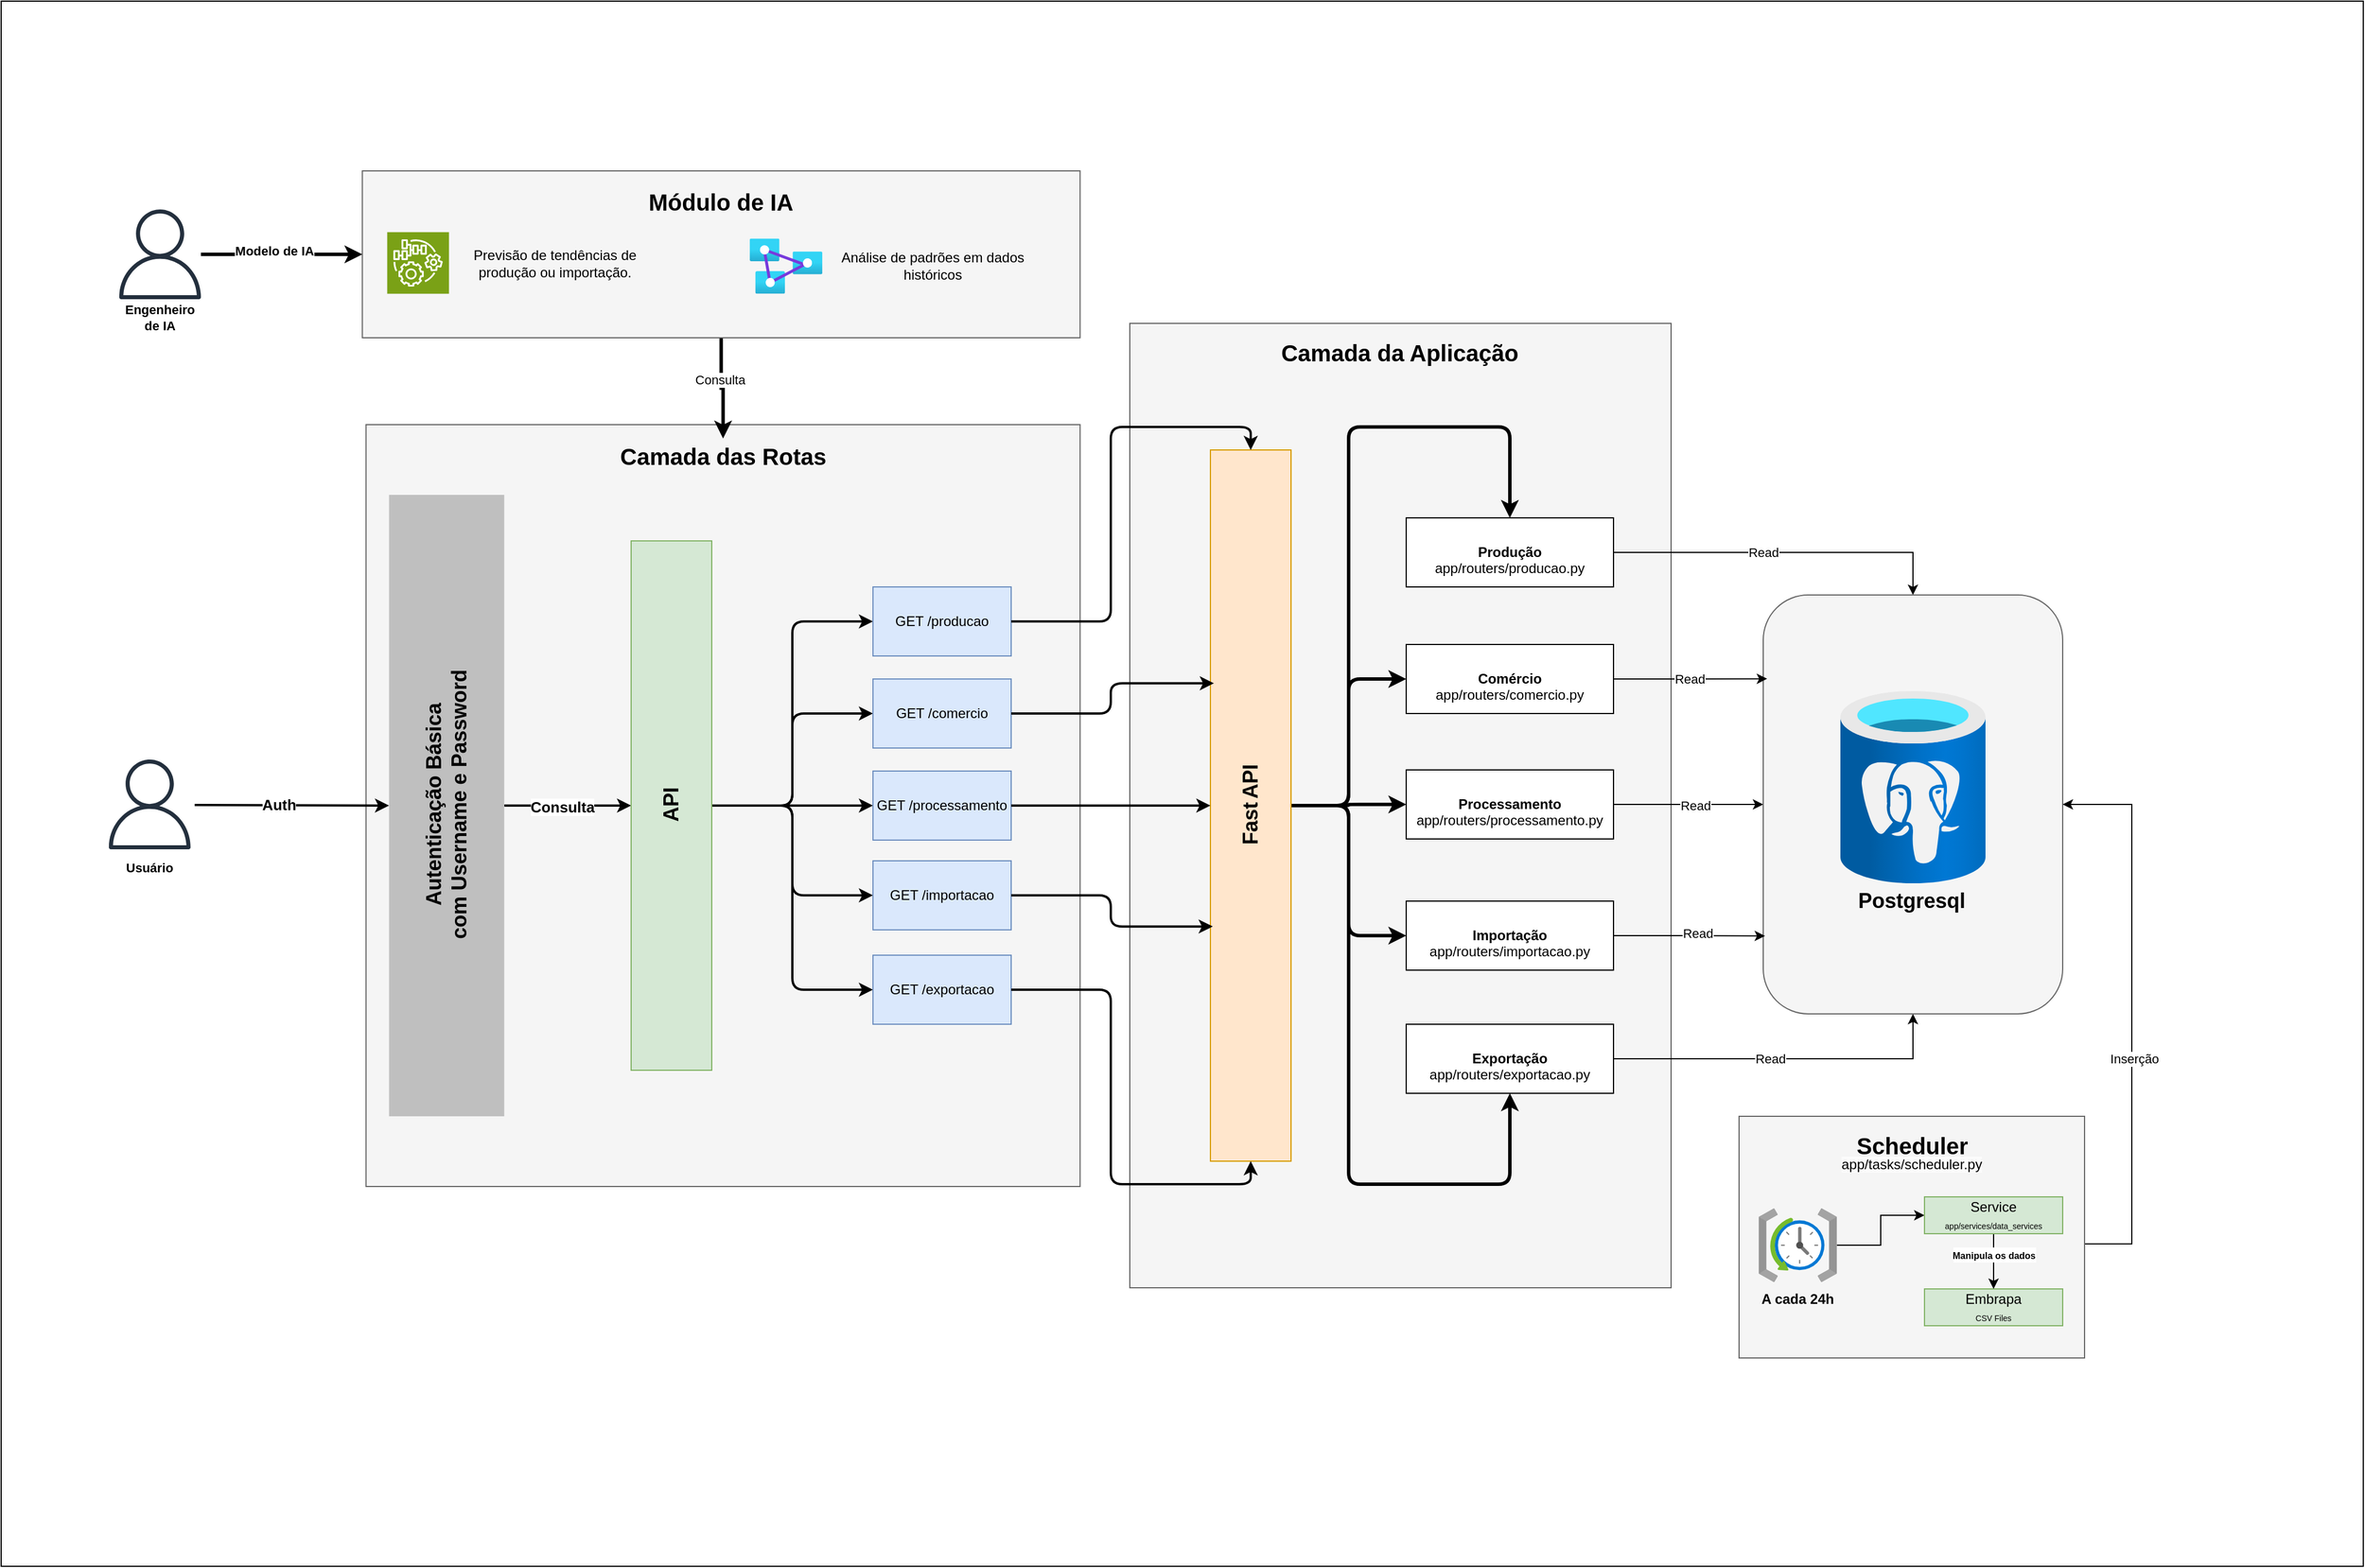 <mxfile version="26.0.5">
  <diagram name="Página-1" id="JmScz9D42qG63NmWfpSs">
    <mxGraphModel dx="3217" dy="2456" grid="1" gridSize="10" guides="1" tooltips="1" connect="1" arrows="1" fold="1" page="1" pageScale="1" pageWidth="827" pageHeight="1169" math="0" shadow="0">
      <root>
        <mxCell id="0" />
        <mxCell id="1" parent="0" />
        <mxCell id="EYt-4aY_usFX-jZj1nNx-149" value="" style="rounded=0;whiteSpace=wrap;html=1;" parent="1" vertex="1">
          <mxGeometry x="-50" y="-380" width="2051" height="1360" as="geometry" />
        </mxCell>
        <mxCell id="EYt-4aY_usFX-jZj1nNx-17" value="" style="rounded=0;whiteSpace=wrap;html=1;fillColor=#f5f5f5;strokeColor=#666666;fontColor=#333333;" parent="1" vertex="1">
          <mxGeometry x="266.81" y="-12" width="620" height="662" as="geometry" />
        </mxCell>
        <mxCell id="EYt-4aY_usFX-jZj1nNx-2" value="" style="sketch=0;outlineConnect=0;fontColor=#232F3E;gradientColor=none;fillColor=#232F3D;strokeColor=none;dashed=0;verticalLabelPosition=bottom;verticalAlign=top;align=center;html=1;fontSize=12;fontStyle=0;aspect=fixed;pointerEvents=1;shape=mxgraph.aws4.user;" parent="1" vertex="1">
          <mxGeometry x="40" y="279" width="78" height="78" as="geometry" />
        </mxCell>
        <mxCell id="EYt-4aY_usFX-jZj1nNx-3" value="Usuário" style="text;html=1;align=center;verticalAlign=middle;whiteSpace=wrap;rounded=0;fontStyle=1;fontSize=11;" parent="1" vertex="1">
          <mxGeometry x="49" y="358" width="60" height="30" as="geometry" />
        </mxCell>
        <mxCell id="EYt-4aY_usFX-jZj1nNx-40" style="edgeStyle=orthogonalEdgeStyle;rounded=0;orthogonalLoop=1;jettySize=auto;html=1;entryX=1;entryY=0.5;entryDx=0;entryDy=0;fontSize=11;strokeWidth=2;" parent="1" source="EYt-4aY_usFX-jZj1nNx-35" target="EYt-4aY_usFX-jZj1nNx-12" edge="1">
          <mxGeometry relative="1" as="geometry" />
        </mxCell>
        <mxCell id="EYt-4aY_usFX-jZj1nNx-47" value="&lt;font style=&quot;font-size: 13px;&quot;&gt;Consulta&lt;/font&gt;" style="edgeLabel;html=1;align=center;verticalAlign=middle;resizable=0;points=[];fontStyle=1" parent="EYt-4aY_usFX-jZj1nNx-40" vertex="1" connectable="0">
          <mxGeometry x="-0.101" y="-1" relative="1" as="geometry">
            <mxPoint as="offset" />
          </mxGeometry>
        </mxCell>
        <mxCell id="EYt-4aY_usFX-jZj1nNx-35" value="" style="rounded=0;whiteSpace=wrap;html=1;fillColor=#BFBFBF;strokeColor=none;fontColor=#333333;fillStyle=auto;" parent="1" vertex="1">
          <mxGeometry x="286.81" y="49" width="100" height="540" as="geometry" />
        </mxCell>
        <mxCell id="EYt-4aY_usFX-jZj1nNx-7" value="" style="endArrow=classic;html=1;rounded=0;strokeWidth=2;entryX=0;entryY=0.5;entryDx=0;entryDy=0;" parent="1" target="EYt-4aY_usFX-jZj1nNx-35" edge="1">
          <mxGeometry width="50" height="50" relative="1" as="geometry">
            <mxPoint x="118" y="318.5" as="sourcePoint" />
            <mxPoint x="260" y="319" as="targetPoint" />
          </mxGeometry>
        </mxCell>
        <mxCell id="EYt-4aY_usFX-jZj1nNx-8" value="Auth" style="edgeLabel;html=1;align=center;verticalAlign=middle;resizable=0;points=[];fontSize=13;fontStyle=1" parent="EYt-4aY_usFX-jZj1nNx-7" vertex="1" connectable="0">
          <mxGeometry x="-0.12" relative="1" as="geometry">
            <mxPoint x="-2" y="-1" as="offset" />
          </mxGeometry>
        </mxCell>
        <mxCell id="EYt-4aY_usFX-jZj1nNx-41" style="edgeStyle=orthogonalEdgeStyle;rounded=1;orthogonalLoop=1;jettySize=auto;html=1;strokeWidth=2;curved=0;" parent="1" source="EYt-4aY_usFX-jZj1nNx-12" target="EYt-4aY_usFX-jZj1nNx-18" edge="1">
          <mxGeometry relative="1" as="geometry" />
        </mxCell>
        <mxCell id="EYt-4aY_usFX-jZj1nNx-42" style="edgeStyle=orthogonalEdgeStyle;rounded=1;orthogonalLoop=1;jettySize=auto;html=1;entryX=0;entryY=0.5;entryDx=0;entryDy=0;strokeWidth=2;curved=0;" parent="1" source="EYt-4aY_usFX-jZj1nNx-12" target="EYt-4aY_usFX-jZj1nNx-19" edge="1">
          <mxGeometry relative="1" as="geometry" />
        </mxCell>
        <mxCell id="EYt-4aY_usFX-jZj1nNx-43" style="edgeStyle=orthogonalEdgeStyle;rounded=1;orthogonalLoop=1;jettySize=auto;html=1;exitX=0;exitY=0.5;exitDx=0;exitDy=0;strokeWidth=2;curved=0;" parent="1" source="EYt-4aY_usFX-jZj1nNx-12" target="EYt-4aY_usFX-jZj1nNx-20" edge="1">
          <mxGeometry relative="1" as="geometry" />
        </mxCell>
        <mxCell id="EYt-4aY_usFX-jZj1nNx-44" style="edgeStyle=orthogonalEdgeStyle;rounded=1;orthogonalLoop=1;jettySize=auto;html=1;strokeWidth=2;curved=0;" parent="1" source="EYt-4aY_usFX-jZj1nNx-12" target="EYt-4aY_usFX-jZj1nNx-21" edge="1">
          <mxGeometry relative="1" as="geometry" />
        </mxCell>
        <mxCell id="EYt-4aY_usFX-jZj1nNx-45" style="edgeStyle=orthogonalEdgeStyle;rounded=1;orthogonalLoop=1;jettySize=auto;html=1;strokeWidth=2;curved=0;" parent="1" source="EYt-4aY_usFX-jZj1nNx-12" target="EYt-4aY_usFX-jZj1nNx-22" edge="1">
          <mxGeometry relative="1" as="geometry" />
        </mxCell>
        <mxCell id="EYt-4aY_usFX-jZj1nNx-12" value="&lt;h2&gt;&lt;br&gt;&lt;/h2&gt;" style="rounded=0;whiteSpace=wrap;html=1;fillColor=#d5e8d4;strokeColor=#82b366;direction=west;" parent="1" vertex="1">
          <mxGeometry x="497" y="89" width="70" height="460" as="geometry" />
        </mxCell>
        <mxCell id="EYt-4aY_usFX-jZj1nNx-15" value="&lt;h2&gt;API&lt;/h2&gt;" style="text;html=1;align=center;verticalAlign=middle;whiteSpace=wrap;rounded=0;rotation=270;" parent="1" vertex="1">
          <mxGeometry x="502" y="303" width="60" height="30" as="geometry" />
        </mxCell>
        <mxCell id="EYt-4aY_usFX-jZj1nNx-18" value="GET /producao" style="rounded=0;whiteSpace=wrap;html=1;fillColor=#dae8fc;strokeColor=#6c8ebf;" parent="1" vertex="1">
          <mxGeometry x="707" y="129" width="120" height="60" as="geometry" />
        </mxCell>
        <mxCell id="EYt-4aY_usFX-jZj1nNx-19" value="GET /comercio" style="rounded=0;whiteSpace=wrap;html=1;fillColor=#dae8fc;strokeColor=#6c8ebf;" parent="1" vertex="1">
          <mxGeometry x="707" y="209" width="120" height="60" as="geometry" />
        </mxCell>
        <mxCell id="EYt-4aY_usFX-jZj1nNx-20" value="GET /processamento" style="rounded=0;whiteSpace=wrap;html=1;fillColor=#dae8fc;strokeColor=#6c8ebf;" parent="1" vertex="1">
          <mxGeometry x="707" y="289" width="120" height="60" as="geometry" />
        </mxCell>
        <mxCell id="EYt-4aY_usFX-jZj1nNx-21" value="GET /importacao" style="rounded=0;whiteSpace=wrap;html=1;fillColor=#dae8fc;strokeColor=#6c8ebf;" parent="1" vertex="1">
          <mxGeometry x="707" y="367" width="120" height="60" as="geometry" />
        </mxCell>
        <mxCell id="EYt-4aY_usFX-jZj1nNx-22" value="GET /exportacao" style="rounded=0;whiteSpace=wrap;html=1;fillColor=#dae8fc;strokeColor=#6c8ebf;" parent="1" vertex="1">
          <mxGeometry x="707" y="449" width="120" height="60" as="geometry" />
        </mxCell>
        <mxCell id="EYt-4aY_usFX-jZj1nNx-36" value="&lt;h2&gt;Autenticação Básica&lt;br&gt;com Username e Password&lt;/h2&gt;" style="text;html=1;align=center;verticalAlign=middle;whiteSpace=wrap;rounded=0;rotation=270;fontSize=12;fontStyle=1;fontFamily=Helvetica;" parent="1" vertex="1">
          <mxGeometry x="200" y="299.78" width="273.63" height="36.44" as="geometry" />
        </mxCell>
        <mxCell id="EYt-4aY_usFX-jZj1nNx-46" value="&lt;h1&gt;&lt;font style=&quot;font-size: 20px;&quot;&gt;Camada das Rotas&lt;/font&gt;&lt;/h1&gt;" style="text;html=1;align=center;verticalAlign=middle;whiteSpace=wrap;rounded=0;" parent="1" vertex="1">
          <mxGeometry x="482.77" width="188.09" height="30" as="geometry" />
        </mxCell>
        <mxCell id="EYt-4aY_usFX-jZj1nNx-68" value="" style="rounded=0;whiteSpace=wrap;html=1;fillColor=#f5f5f5;fontColor=#333333;strokeColor=#666666;" parent="1" vertex="1">
          <mxGeometry x="930" y="-100" width="470" height="838" as="geometry" />
        </mxCell>
        <mxCell id="EYt-4aY_usFX-jZj1nNx-99" style="edgeStyle=orthogonalEdgeStyle;rounded=1;orthogonalLoop=1;jettySize=auto;html=1;curved=0;strokeWidth=3;" parent="1" source="EYt-4aY_usFX-jZj1nNx-70" target="EYt-4aY_usFX-jZj1nNx-90" edge="1">
          <mxGeometry relative="1" as="geometry" />
        </mxCell>
        <mxCell id="EYt-4aY_usFX-jZj1nNx-100" style="edgeStyle=orthogonalEdgeStyle;rounded=1;orthogonalLoop=1;jettySize=auto;html=1;curved=0;strokeWidth=3;" parent="1" source="EYt-4aY_usFX-jZj1nNx-70" target="EYt-4aY_usFX-jZj1nNx-94" edge="1">
          <mxGeometry relative="1" as="geometry" />
        </mxCell>
        <mxCell id="EYt-4aY_usFX-jZj1nNx-101" style="edgeStyle=orthogonalEdgeStyle;rounded=1;orthogonalLoop=1;jettySize=auto;html=1;entryX=0.5;entryY=0;entryDx=0;entryDy=0;curved=0;strokeWidth=3;" parent="1" source="EYt-4aY_usFX-jZj1nNx-70" target="EYt-4aY_usFX-jZj1nNx-83" edge="1">
          <mxGeometry relative="1" as="geometry" />
        </mxCell>
        <mxCell id="EYt-4aY_usFX-jZj1nNx-102" style="edgeStyle=orthogonalEdgeStyle;rounded=1;orthogonalLoop=1;jettySize=auto;html=1;entryX=0;entryY=0.5;entryDx=0;entryDy=0;curved=0;strokeWidth=3;" parent="1" source="EYt-4aY_usFX-jZj1nNx-70" target="EYt-4aY_usFX-jZj1nNx-88" edge="1">
          <mxGeometry relative="1" as="geometry" />
        </mxCell>
        <mxCell id="EYt-4aY_usFX-jZj1nNx-103" style="edgeStyle=orthogonalEdgeStyle;rounded=1;orthogonalLoop=1;jettySize=auto;html=1;entryX=0.5;entryY=1;entryDx=0;entryDy=0;curved=0;strokeWidth=3;" parent="1" source="EYt-4aY_usFX-jZj1nNx-70" target="EYt-4aY_usFX-jZj1nNx-86" edge="1">
          <mxGeometry relative="1" as="geometry" />
        </mxCell>
        <mxCell id="EYt-4aY_usFX-jZj1nNx-70" value="&lt;h2&gt;&lt;br&gt;&lt;/h2&gt;" style="rounded=0;whiteSpace=wrap;html=1;fillColor=#ffe6cc;strokeColor=#d79b00;direction=west;" parent="1" vertex="1">
          <mxGeometry x="1000" y="10" width="70" height="618" as="geometry" />
        </mxCell>
        <mxCell id="EYt-4aY_usFX-jZj1nNx-71" value="&lt;h2&gt;Fast&lt;span style=&quot;white-space: pre;&quot;&gt;&#x9;&lt;/span&gt;API&lt;/h2&gt;" style="text;html=1;align=center;verticalAlign=middle;whiteSpace=wrap;rounded=0;rotation=270;" parent="1" vertex="1">
          <mxGeometry x="1005" y="303" width="60" height="30" as="geometry" />
        </mxCell>
        <mxCell id="EYt-4aY_usFX-jZj1nNx-81" style="edgeStyle=orthogonalEdgeStyle;rounded=1;orthogonalLoop=1;jettySize=auto;html=1;entryX=0.957;entryY=0.672;entryDx=0;entryDy=0;entryPerimeter=0;strokeWidth=2;curved=0;flowAnimation=0;shadow=0;jumpStyle=none;" parent="1" source="EYt-4aY_usFX-jZj1nNx-19" target="EYt-4aY_usFX-jZj1nNx-70" edge="1">
          <mxGeometry relative="1" as="geometry" />
        </mxCell>
        <mxCell id="EYt-4aY_usFX-jZj1nNx-80" style="edgeStyle=orthogonalEdgeStyle;rounded=1;orthogonalLoop=1;jettySize=auto;html=1;entryX=0.5;entryY=1;entryDx=0;entryDy=0;strokeWidth=2;curved=0;flowAnimation=0;shadow=0;jumpStyle=none;" parent="1" source="EYt-4aY_usFX-jZj1nNx-18" target="EYt-4aY_usFX-jZj1nNx-70" edge="1">
          <mxGeometry relative="1" as="geometry" />
        </mxCell>
        <mxCell id="EYt-4aY_usFX-jZj1nNx-79" style="edgeStyle=orthogonalEdgeStyle;rounded=1;orthogonalLoop=1;jettySize=auto;html=1;entryX=0.5;entryY=0;entryDx=0;entryDy=0;strokeWidth=2;curved=0;flowAnimation=0;shadow=0;jumpStyle=none;" parent="1" source="EYt-4aY_usFX-jZj1nNx-22" target="EYt-4aY_usFX-jZj1nNx-70" edge="1">
          <mxGeometry relative="1" as="geometry" />
        </mxCell>
        <mxCell id="EYt-4aY_usFX-jZj1nNx-76" style="edgeStyle=orthogonalEdgeStyle;rounded=1;orthogonalLoop=1;jettySize=auto;html=1;entryX=1;entryY=0.5;entryDx=0;entryDy=0;strokeWidth=2;curved=0;flowAnimation=0;shadow=0;jumpStyle=none;" parent="1" source="EYt-4aY_usFX-jZj1nNx-20" target="EYt-4aY_usFX-jZj1nNx-70" edge="1">
          <mxGeometry relative="1" as="geometry" />
        </mxCell>
        <mxCell id="EYt-4aY_usFX-jZj1nNx-82" style="edgeStyle=orthogonalEdgeStyle;rounded=1;orthogonalLoop=1;jettySize=auto;html=1;entryX=0.971;entryY=0.33;entryDx=0;entryDy=0;entryPerimeter=0;strokeWidth=2;curved=0;flowAnimation=0;shadow=0;jumpStyle=none;" parent="1" source="EYt-4aY_usFX-jZj1nNx-21" target="EYt-4aY_usFX-jZj1nNx-70" edge="1">
          <mxGeometry relative="1" as="geometry" />
        </mxCell>
        <mxCell id="EYt-4aY_usFX-jZj1nNx-113" style="edgeStyle=orthogonalEdgeStyle;rounded=0;orthogonalLoop=1;jettySize=auto;html=1;" parent="1" source="EYt-4aY_usFX-jZj1nNx-83" target="EYt-4aY_usFX-jZj1nNx-104" edge="1">
          <mxGeometry relative="1" as="geometry" />
        </mxCell>
        <mxCell id="EYt-4aY_usFX-jZj1nNx-121" value="Read" style="edgeLabel;html=1;align=center;verticalAlign=middle;resizable=0;points=[];" parent="EYt-4aY_usFX-jZj1nNx-113" vertex="1" connectable="0">
          <mxGeometry x="0.016" y="-1" relative="1" as="geometry">
            <mxPoint x="-21" y="-1" as="offset" />
          </mxGeometry>
        </mxCell>
        <mxCell id="EYt-4aY_usFX-jZj1nNx-83" value="&lt;b&gt;Produção&lt;/b&gt;" style="rounded=0;whiteSpace=wrap;html=1;" parent="1" vertex="1">
          <mxGeometry x="1170" y="69" width="180" height="60" as="geometry" />
        </mxCell>
        <mxCell id="EYt-4aY_usFX-jZj1nNx-85" value="app/routers/producao.py" style="text;html=1;align=center;verticalAlign=middle;whiteSpace=wrap;rounded=0;" parent="1" vertex="1">
          <mxGeometry x="1190" y="108" width="140" height="10" as="geometry" />
        </mxCell>
        <mxCell id="EYt-4aY_usFX-jZj1nNx-114" style="edgeStyle=orthogonalEdgeStyle;rounded=0;orthogonalLoop=1;jettySize=auto;html=1;entryX=0.5;entryY=1;entryDx=0;entryDy=0;" parent="1" source="EYt-4aY_usFX-jZj1nNx-86" target="EYt-4aY_usFX-jZj1nNx-104" edge="1">
          <mxGeometry relative="1" as="geometry" />
        </mxCell>
        <mxCell id="EYt-4aY_usFX-jZj1nNx-118" value="Read" style="edgeLabel;html=1;align=center;verticalAlign=middle;resizable=0;points=[];" parent="EYt-4aY_usFX-jZj1nNx-114" vertex="1" connectable="0">
          <mxGeometry x="-0.091" relative="1" as="geometry">
            <mxPoint as="offset" />
          </mxGeometry>
        </mxCell>
        <mxCell id="EYt-4aY_usFX-jZj1nNx-86" value="&lt;b&gt;Exportação&lt;/b&gt;" style="rounded=0;whiteSpace=wrap;html=1;" parent="1" vertex="1">
          <mxGeometry x="1170" y="509" width="180" height="60" as="geometry" />
        </mxCell>
        <mxCell id="EYt-4aY_usFX-jZj1nNx-87" value="app/routers/exportacao.py" style="text;html=1;align=center;verticalAlign=middle;whiteSpace=wrap;rounded=0;" parent="1" vertex="1">
          <mxGeometry x="1190" y="548" width="140" height="10" as="geometry" />
        </mxCell>
        <mxCell id="EYt-4aY_usFX-jZj1nNx-88" value="&lt;b&gt;Importação&lt;/b&gt;" style="rounded=0;whiteSpace=wrap;html=1;" parent="1" vertex="1">
          <mxGeometry x="1170" y="402" width="180" height="60" as="geometry" />
        </mxCell>
        <mxCell id="EYt-4aY_usFX-jZj1nNx-89" value="app/routers/importacao.py" style="text;html=1;align=center;verticalAlign=middle;whiteSpace=wrap;rounded=0;" parent="1" vertex="1">
          <mxGeometry x="1190" y="441" width="140" height="10" as="geometry" />
        </mxCell>
        <mxCell id="EYt-4aY_usFX-jZj1nNx-111" style="edgeStyle=orthogonalEdgeStyle;rounded=0;orthogonalLoop=1;jettySize=auto;html=1;" parent="1" source="EYt-4aY_usFX-jZj1nNx-90" target="EYt-4aY_usFX-jZj1nNx-104" edge="1">
          <mxGeometry relative="1" as="geometry" />
        </mxCell>
        <mxCell id="EYt-4aY_usFX-jZj1nNx-119" value="Read" style="edgeLabel;html=1;align=center;verticalAlign=middle;resizable=0;points=[];" parent="EYt-4aY_usFX-jZj1nNx-111" vertex="1" connectable="0">
          <mxGeometry x="0.282" y="-2" relative="1" as="geometry">
            <mxPoint x="-13" y="-1" as="offset" />
          </mxGeometry>
        </mxCell>
        <mxCell id="EYt-4aY_usFX-jZj1nNx-90" value="&lt;b&gt;Processamento&lt;/b&gt;" style="rounded=0;whiteSpace=wrap;html=1;" parent="1" vertex="1">
          <mxGeometry x="1170" y="288" width="180" height="60" as="geometry" />
        </mxCell>
        <mxCell id="EYt-4aY_usFX-jZj1nNx-91" value="app/routers/processamento.py" style="text;html=1;align=center;verticalAlign=middle;whiteSpace=wrap;rounded=0;" parent="1" vertex="1">
          <mxGeometry x="1190" y="327" width="140" height="10" as="geometry" />
        </mxCell>
        <mxCell id="EYt-4aY_usFX-jZj1nNx-94" value="&lt;b&gt;Comércio&lt;/b&gt;" style="rounded=0;whiteSpace=wrap;html=1;" parent="1" vertex="1">
          <mxGeometry x="1170" y="179" width="180" height="60" as="geometry" />
        </mxCell>
        <mxCell id="EYt-4aY_usFX-jZj1nNx-95" value="app/routers/comercio.py" style="text;html=1;align=center;verticalAlign=middle;whiteSpace=wrap;rounded=0;" parent="1" vertex="1">
          <mxGeometry x="1190" y="218" width="140" height="10" as="geometry" />
        </mxCell>
        <mxCell id="EYt-4aY_usFX-jZj1nNx-104" value="" style="rounded=1;whiteSpace=wrap;html=1;fillColor=#f5f5f5;fontColor=#333333;strokeColor=#666666;" parent="1" vertex="1">
          <mxGeometry x="1480" y="136" width="260" height="364" as="geometry" />
        </mxCell>
        <mxCell id="EYt-4aY_usFX-jZj1nNx-105" value="" style="image;aspect=fixed;html=1;points=[];align=center;fontSize=12;image=img/lib/azure2/databases/Azure_Database_PostgreSQL_Server.svg;" parent="1" vertex="1">
          <mxGeometry x="1547" y="219" width="126" height="168" as="geometry" />
        </mxCell>
        <mxCell id="EYt-4aY_usFX-jZj1nNx-106" value="&lt;h2&gt;Postgresql&lt;/h2&gt;" style="text;html=1;align=center;verticalAlign=middle;whiteSpace=wrap;rounded=0;" parent="1" vertex="1">
          <mxGeometry x="1564" y="387" width="90" height="30" as="geometry" />
        </mxCell>
        <mxCell id="EYt-4aY_usFX-jZj1nNx-108" value="&lt;h1&gt;&lt;font style=&quot;font-size: 20px;&quot;&gt;Camada da Aplicação&lt;/font&gt;&lt;/h1&gt;" style="text;html=1;align=center;verticalAlign=middle;whiteSpace=wrap;rounded=0;" parent="1" vertex="1">
          <mxGeometry x="1060.48" y="-90" width="209.05" height="30" as="geometry" />
        </mxCell>
        <mxCell id="EYt-4aY_usFX-jZj1nNx-110" style="edgeStyle=orthogonalEdgeStyle;rounded=0;orthogonalLoop=1;jettySize=auto;html=1;entryX=0.006;entryY=0.814;entryDx=0;entryDy=0;entryPerimeter=0;" parent="1" source="EYt-4aY_usFX-jZj1nNx-88" target="EYt-4aY_usFX-jZj1nNx-104" edge="1">
          <mxGeometry relative="1" as="geometry" />
        </mxCell>
        <mxCell id="EYt-4aY_usFX-jZj1nNx-117" value="Read" style="edgeLabel;html=1;align=center;verticalAlign=middle;resizable=0;points=[];" parent="EYt-4aY_usFX-jZj1nNx-110" vertex="1" connectable="0">
          <mxGeometry x="0.105" y="3" relative="1" as="geometry">
            <mxPoint as="offset" />
          </mxGeometry>
        </mxCell>
        <mxCell id="EYt-4aY_usFX-jZj1nNx-112" style="edgeStyle=orthogonalEdgeStyle;rounded=0;orthogonalLoop=1;jettySize=auto;html=1;entryX=0.013;entryY=0.2;entryDx=0;entryDy=0;entryPerimeter=0;" parent="1" source="EYt-4aY_usFX-jZj1nNx-94" target="EYt-4aY_usFX-jZj1nNx-104" edge="1">
          <mxGeometry relative="1" as="geometry" />
        </mxCell>
        <mxCell id="EYt-4aY_usFX-jZj1nNx-120" value="Read" style="edgeLabel;html=1;align=center;verticalAlign=middle;resizable=0;points=[];" parent="EYt-4aY_usFX-jZj1nNx-112" vertex="1" connectable="0">
          <mxGeometry x="-0.012" relative="1" as="geometry">
            <mxPoint as="offset" />
          </mxGeometry>
        </mxCell>
        <mxCell id="EYt-4aY_usFX-jZj1nNx-132" style="edgeStyle=orthogonalEdgeStyle;rounded=0;orthogonalLoop=1;jettySize=auto;html=1;entryX=1;entryY=0.5;entryDx=0;entryDy=0;exitX=0.993;exitY=0.528;exitDx=0;exitDy=0;exitPerimeter=0;" parent="1" source="EYt-4aY_usFX-jZj1nNx-125" target="EYt-4aY_usFX-jZj1nNx-104" edge="1">
          <mxGeometry relative="1" as="geometry">
            <mxPoint x="1780" y="830" as="sourcePoint" />
            <Array as="points">
              <mxPoint x="1800" y="700" />
              <mxPoint x="1800" y="318" />
            </Array>
          </mxGeometry>
        </mxCell>
        <mxCell id="EYt-4aY_usFX-jZj1nNx-133" value="Inserção" style="edgeLabel;html=1;align=center;verticalAlign=middle;resizable=0;points=[];" parent="EYt-4aY_usFX-jZj1nNx-132" vertex="1" connectable="0">
          <mxGeometry x="-0.109" y="-2" relative="1" as="geometry">
            <mxPoint y="12" as="offset" />
          </mxGeometry>
        </mxCell>
        <mxCell id="EYt-4aY_usFX-jZj1nNx-125" value="" style="rounded=0;whiteSpace=wrap;html=1;fillColor=#f5f5f5;fontColor=#333333;strokeColor=#666666;" parent="1" vertex="1">
          <mxGeometry x="1459" y="589" width="300" height="210" as="geometry" />
        </mxCell>
        <mxCell id="EYt-4aY_usFX-jZj1nNx-127" value="&lt;h1&gt;&lt;span style=&quot;font-size: 20px;&quot;&gt;Scheduler&lt;/span&gt;&lt;/h1&gt;" style="text;html=1;align=center;verticalAlign=middle;whiteSpace=wrap;rounded=0;" parent="1" vertex="1">
          <mxGeometry x="1505.47" y="599" width="209.05" height="30" as="geometry" />
        </mxCell>
        <mxCell id="EYt-4aY_usFX-jZj1nNx-146" style="edgeStyle=orthogonalEdgeStyle;rounded=0;orthogonalLoop=1;jettySize=auto;html=1;entryX=0;entryY=0.5;entryDx=0;entryDy=0;" parent="1" source="EYt-4aY_usFX-jZj1nNx-130" target="EYt-4aY_usFX-jZj1nNx-141" edge="1">
          <mxGeometry relative="1" as="geometry" />
        </mxCell>
        <mxCell id="EYt-4aY_usFX-jZj1nNx-130" value="" style="image;aspect=fixed;html=1;points=[];align=center;fontSize=12;image=img/lib/azure2/management_governance/Scheduler_Job_Collections.svg;" parent="1" vertex="1">
          <mxGeometry x="1476" y="669" width="68" height="64" as="geometry" />
        </mxCell>
        <mxCell id="EYt-4aY_usFX-jZj1nNx-131" value="&lt;b&gt;A cada 24h&lt;/b&gt;" style="text;html=1;align=center;verticalAlign=middle;whiteSpace=wrap;rounded=0;" parent="1" vertex="1">
          <mxGeometry x="1475" y="733" width="70" height="30" as="geometry" />
        </mxCell>
        <UserObject label="&lt;span style=&quot;color: rgb(0, 0, 0); font-family: Helvetica; font-size: 12px; font-style: normal; font-variant-ligatures: normal; font-variant-caps: normal; font-weight: 400; letter-spacing: normal; orphans: 2; text-align: center; text-indent: 0px; text-transform: none; widows: 2; word-spacing: 0px; -webkit-text-stroke-width: 0px; white-space: normal; background-color: rgb(251, 251, 251); text-decoration-thickness: initial; text-decoration-style: initial; text-decoration-color: initial; float: none; display: inline !important;&quot;&gt;app/tasks/scheduler.py&lt;/span&gt;" link="&lt;span style=&quot;color: rgb(0, 0, 0); font-family: Helvetica; font-size: 12px; font-style: normal; font-variant-ligatures: normal; font-variant-caps: normal; font-weight: 400; letter-spacing: normal; orphans: 2; text-align: center; text-indent: 0px; text-transform: none; widows: 2; word-spacing: 0px; -webkit-text-stroke-width: 0px; white-space: normal; background-color: rgb(251, 251, 251); text-decoration-thickness: initial; text-decoration-style: initial; text-decoration-color: initial; display: inline !important; float: none;&quot;&gt;app/routers/exportacao.py&lt;/span&gt;" id="EYt-4aY_usFX-jZj1nNx-134">
          <mxCell style="text;whiteSpace=wrap;html=1;" parent="1" vertex="1">
            <mxGeometry x="1546" y="617" width="130" height="20" as="geometry" />
          </mxCell>
        </UserObject>
        <mxCell id="EYt-4aY_usFX-jZj1nNx-135" value="&lt;font&gt;Embrapa&lt;/font&gt;&lt;div&gt;&lt;font style=&quot;font-size: 7px; line-height: 100%;&quot;&gt;CSV Files&lt;/font&gt;&lt;/div&gt;" style="rounded=0;whiteSpace=wrap;html=1;fillColor=#d5e8d4;strokeColor=#82b366;" parent="1" vertex="1">
          <mxGeometry x="1620" y="739" width="120" height="32" as="geometry" />
        </mxCell>
        <mxCell id="EYt-4aY_usFX-jZj1nNx-142" style="edgeStyle=orthogonalEdgeStyle;rounded=0;orthogonalLoop=1;jettySize=auto;html=1;entryX=0.5;entryY=0;entryDx=0;entryDy=0;" parent="1" source="EYt-4aY_usFX-jZj1nNx-141" target="EYt-4aY_usFX-jZj1nNx-135" edge="1">
          <mxGeometry relative="1" as="geometry" />
        </mxCell>
        <mxCell id="EYt-4aY_usFX-jZj1nNx-143" value="&lt;span&gt;&lt;font style=&quot;font-size: 8px;&quot;&gt;&lt;b&gt;Manipula os dados&lt;/b&gt;&lt;/font&gt;&lt;/span&gt;" style="edgeLabel;html=1;align=center;verticalAlign=middle;resizable=0;points=[];labelBackgroundColor=default;" parent="EYt-4aY_usFX-jZj1nNx-142" vertex="1" connectable="0">
          <mxGeometry x="-0.271" y="-2" relative="1" as="geometry">
            <mxPoint x="2" as="offset" />
          </mxGeometry>
        </mxCell>
        <mxCell id="EYt-4aY_usFX-jZj1nNx-141" value="&lt;div&gt;&lt;font style=&quot;line-height: 100%;&quot;&gt;Service&lt;/font&gt;&lt;/div&gt;&lt;div&gt;&lt;span style=&quot;font-size: 7px;&quot;&gt;app/services/data_services&lt;/span&gt;&lt;/div&gt;" style="rounded=0;whiteSpace=wrap;html=1;fillColor=#d5e8d4;strokeColor=#82b366;" parent="1" vertex="1">
          <mxGeometry x="1620" y="659" width="120" height="32" as="geometry" />
        </mxCell>
        <mxCell id="0hrx8ivhyGHAv-clbq-l-9" value="" style="edgeStyle=orthogonalEdgeStyle;rounded=0;orthogonalLoop=1;jettySize=auto;html=1;strokeWidth=3;" edge="1" parent="1" source="0hrx8ivhyGHAv-clbq-l-2" target="EYt-4aY_usFX-jZj1nNx-46">
          <mxGeometry relative="1" as="geometry" />
        </mxCell>
        <mxCell id="0hrx8ivhyGHAv-clbq-l-10" value="Consulta" style="edgeLabel;html=1;align=center;verticalAlign=middle;resizable=0;points=[];" vertex="1" connectable="0" parent="0hrx8ivhyGHAv-clbq-l-9">
          <mxGeometry x="-0.164" y="-1" relative="1" as="geometry">
            <mxPoint y="-1" as="offset" />
          </mxGeometry>
        </mxCell>
        <mxCell id="0hrx8ivhyGHAv-clbq-l-2" value="" style="rounded=0;whiteSpace=wrap;html=1;fillColor=#f5f5f5;fontColor=#333333;strokeColor=#666666;" vertex="1" parent="1">
          <mxGeometry x="263.62" y="-232.5" width="623.19" height="145" as="geometry" />
        </mxCell>
        <mxCell id="0hrx8ivhyGHAv-clbq-l-8" value="&lt;h1&gt;&lt;font style=&quot;font-size: 20px;&quot;&gt;Módulo de IA&lt;/font&gt;&lt;/h1&gt;" style="text;html=1;align=center;verticalAlign=middle;whiteSpace=wrap;rounded=0;" vertex="1" parent="1">
          <mxGeometry x="481.17" y="-221.5" width="188.09" height="30" as="geometry" />
        </mxCell>
        <mxCell id="0hrx8ivhyGHAv-clbq-l-12" value="" style="sketch=0;points=[[0,0,0],[0.25,0,0],[0.5,0,0],[0.75,0,0],[1,0,0],[0,1,0],[0.25,1,0],[0.5,1,0],[0.75,1,0],[1,1,0],[0,0.25,0],[0,0.5,0],[0,0.75,0],[1,0.25,0],[1,0.5,0],[1,0.75,0]];outlineConnect=0;fontColor=#232F3E;fillColor=#7AA116;strokeColor=#ffffff;dashed=0;verticalLabelPosition=bottom;verticalAlign=top;align=center;html=1;fontSize=12;fontStyle=0;aspect=fixed;shape=mxgraph.aws4.resourceIcon;resIcon=mxgraph.aws4.iot_things_graph;" vertex="1" parent="1">
          <mxGeometry x="285.22" y="-179.31" width="53.62" height="53.62" as="geometry" />
        </mxCell>
        <mxCell id="0hrx8ivhyGHAv-clbq-l-14" value="Previsão de tendências de produção ou importação." style="text;html=1;align=center;verticalAlign=middle;whiteSpace=wrap;rounded=0;" vertex="1" parent="1">
          <mxGeometry x="348.41" y="-167.5" width="166" height="30" as="geometry" />
        </mxCell>
        <mxCell id="0hrx8ivhyGHAv-clbq-l-18" style="edgeStyle=orthogonalEdgeStyle;rounded=0;orthogonalLoop=1;jettySize=auto;html=1;entryX=0;entryY=0.5;entryDx=0;entryDy=0;strokeWidth=3;" edge="1" parent="1" source="0hrx8ivhyGHAv-clbq-l-16" target="0hrx8ivhyGHAv-clbq-l-2">
          <mxGeometry relative="1" as="geometry" />
        </mxCell>
        <mxCell id="0hrx8ivhyGHAv-clbq-l-22" value="&lt;b&gt;Modelo de IA&lt;/b&gt;" style="edgeLabel;html=1;align=center;verticalAlign=middle;resizable=0;points=[];" vertex="1" connectable="0" parent="0hrx8ivhyGHAv-clbq-l-18">
          <mxGeometry x="-0.093" y="3" relative="1" as="geometry">
            <mxPoint as="offset" />
          </mxGeometry>
        </mxCell>
        <mxCell id="0hrx8ivhyGHAv-clbq-l-16" value="" style="sketch=0;outlineConnect=0;fontColor=#232F3E;gradientColor=none;fillColor=#232F3D;strokeColor=none;dashed=0;verticalLabelPosition=bottom;verticalAlign=top;align=center;html=1;fontSize=12;fontStyle=0;aspect=fixed;pointerEvents=1;shape=mxgraph.aws4.user;" vertex="1" parent="1">
          <mxGeometry x="49" y="-199" width="78" height="78" as="geometry" />
        </mxCell>
        <mxCell id="0hrx8ivhyGHAv-clbq-l-17" value="Engenheiro de IA" style="text;html=1;align=center;verticalAlign=middle;whiteSpace=wrap;rounded=0;fontStyle=1;fontSize=11;" vertex="1" parent="1">
          <mxGeometry x="58" y="-120" width="60" height="30" as="geometry" />
        </mxCell>
        <mxCell id="0hrx8ivhyGHAv-clbq-l-20" value="" style="image;aspect=fixed;html=1;points=[];align=center;fontSize=12;image=img/lib/azure2/analytics/Analysis_Services.svg;" vertex="1" parent="1">
          <mxGeometry x="600" y="-173.69" width="63" height="48" as="geometry" />
        </mxCell>
        <mxCell id="0hrx8ivhyGHAv-clbq-l-21" value="Análise de padrões em dados históricos" style="text;html=1;align=center;verticalAlign=middle;whiteSpace=wrap;rounded=0;" vertex="1" parent="1">
          <mxGeometry x="675.59" y="-164.69" width="166" height="30" as="geometry" />
        </mxCell>
      </root>
    </mxGraphModel>
  </diagram>
</mxfile>
